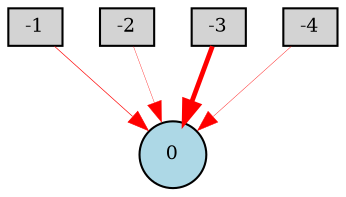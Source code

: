digraph {
	node [fontsize=9 height=0.2 shape=circle width=0.2]
	-1 [fillcolor=lightgray shape=box style=filled]
	-2 [fillcolor=lightgray shape=box style=filled]
	-3 [fillcolor=lightgray shape=box style=filled]
	-4 [fillcolor=lightgray shape=box style=filled]
	0 [fillcolor=lightblue style=filled]
	-1 -> 0 [color=red penwidth=0.3171658267070945 style=solid]
	-2 -> 0 [color=red penwidth=0.16984373162499278 style=solid]
	-3 -> 0 [color=red penwidth=2.2930711396962047 style=solid]
	-4 -> 0 [color=red penwidth=0.19370066622623655 style=solid]
}
